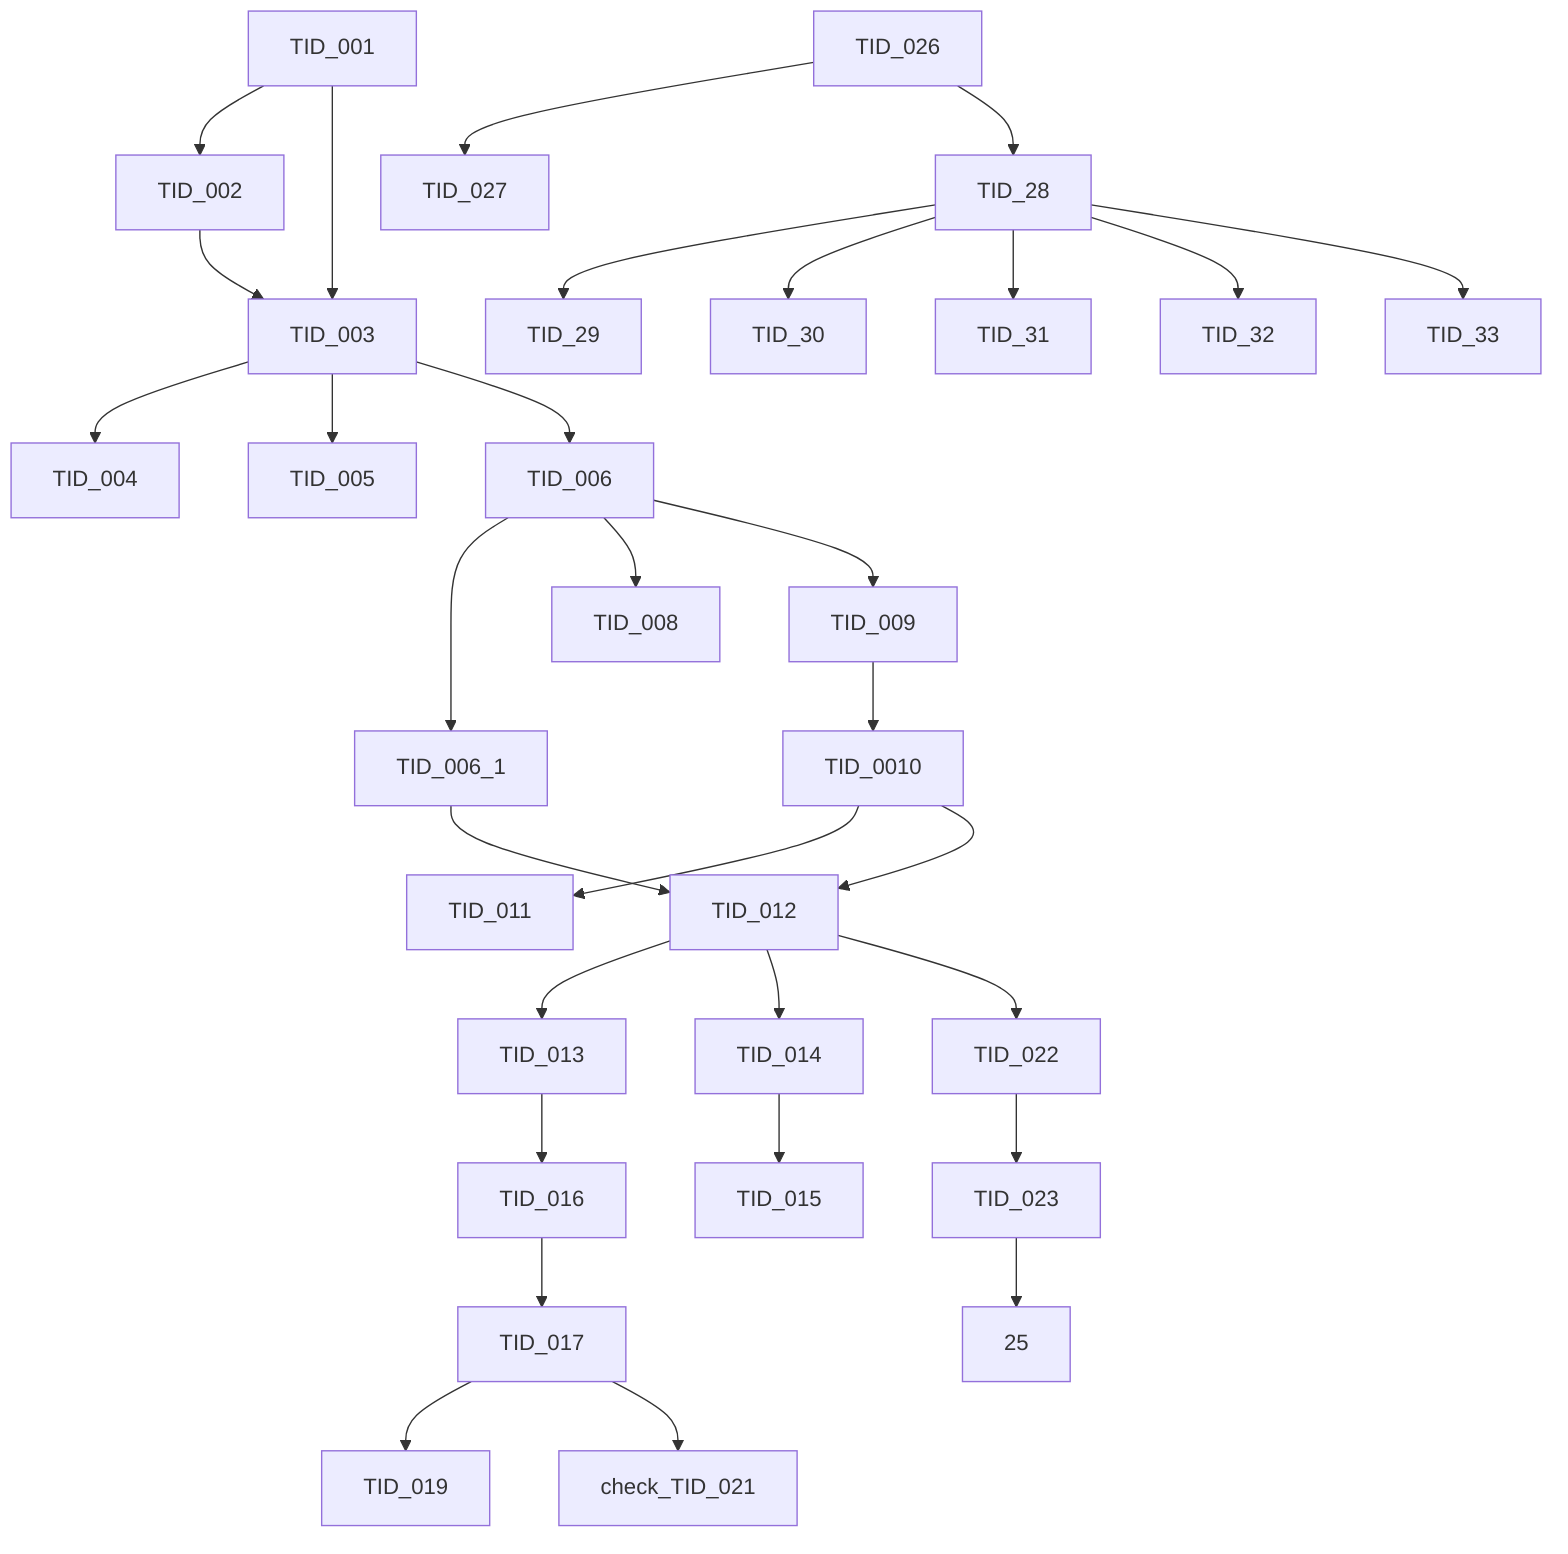 graph TD
  1[TID_001]-->2[TID_002]
  2-->3[TID_003]
  1-->3
  3-->4[TID_004]
  3-->5[TID_005]
  3-->6[TID_006]
  6-->6_1[TID_006_1]
  6-->8[TID_008]
  6-->9[TID_009]
  9-->10[TID_0010]
  10-->11[TID_011]
  6_1-->12
  10-->12[TID_012]
  12-->13[TID_013]
  12-->14[TID_014]
  14-->15[TID_015]
  13-->16[TID_016]
  16-->17[TID_017]
  17-->19[TID_019]
  17-->21[check_TID_021]
  12-->22[TID_022]
  22-->23[TID_023]
  23-->25

  26[TID_026]-->27[TID_027]
  26-->28[TID_28]
  28-->29[TID_29]
  28-->30[TID_30]
  28-->31[TID_31]
  28-->32[TID_32]
  28-->33[TID_33]